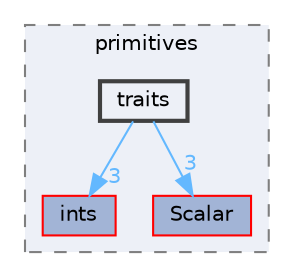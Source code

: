 digraph "src/OpenFOAM/primitives/traits"
{
 // LATEX_PDF_SIZE
  bgcolor="transparent";
  edge [fontname=Helvetica,fontsize=10,labelfontname=Helvetica,labelfontsize=10];
  node [fontname=Helvetica,fontsize=10,shape=box,height=0.2,width=0.4];
  compound=true
  subgraph clusterdir_3e50f45338116b169052b428016851aa {
    graph [ bgcolor="#edf0f7", pencolor="grey50", label="primitives", fontname=Helvetica,fontsize=10 style="filled,dashed", URL="dir_3e50f45338116b169052b428016851aa.html",tooltip=""]
  dir_086c067a0e64eeb439d30ae0c44248d8 [label="ints", fillcolor="#a2b4d6", color="red", style="filled", URL="dir_086c067a0e64eeb439d30ae0c44248d8.html",tooltip=""];
  dir_b4f4914e791ff496381862f16be45bae [label="Scalar", fillcolor="#a2b4d6", color="red", style="filled", URL="dir_b4f4914e791ff496381862f16be45bae.html",tooltip=""];
  dir_e46438c88d14724c9114690b543855a0 [label="traits", fillcolor="#edf0f7", color="grey25", style="filled,bold", URL="dir_e46438c88d14724c9114690b543855a0.html",tooltip=""];
  }
  dir_e46438c88d14724c9114690b543855a0->dir_086c067a0e64eeb439d30ae0c44248d8 [headlabel="3", labeldistance=1.5 headhref="dir_004092_001949.html" href="dir_004092_001949.html" color="steelblue1" fontcolor="steelblue1"];
  dir_e46438c88d14724c9114690b543855a0->dir_b4f4914e791ff496381862f16be45bae [headlabel="3", labeldistance=1.5 headhref="dir_004092_003415.html" href="dir_004092_003415.html" color="steelblue1" fontcolor="steelblue1"];
}
